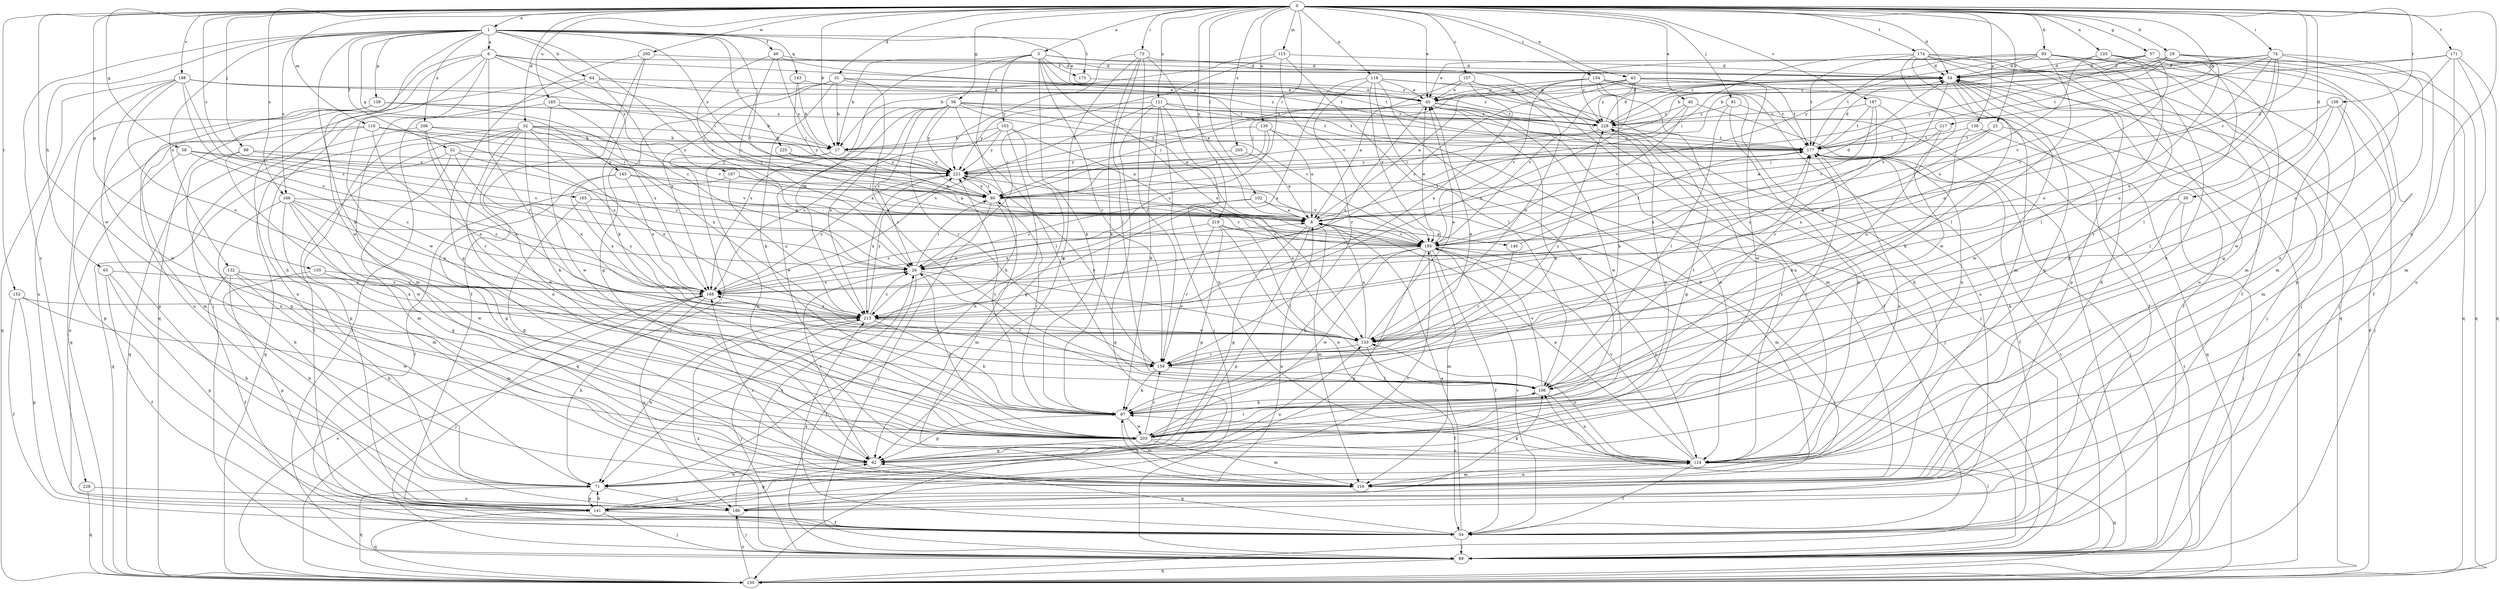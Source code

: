 strict digraph  {
0;
1;
3;
6;
8;
17;
23;
26;
29;
30;
31;
32;
34;
40;
43;
45;
46;
52;
54;
56;
57;
58;
62;
64;
65;
71;
73;
74;
80;
81;
88;
89;
93;
97;
102;
103;
106;
110;
115;
116;
118;
120;
121;
124;
130;
132;
133;
135;
136;
139;
140;
141;
143;
145;
150;
152;
154;
156;
157;
159;
165;
166;
167;
168;
171;
174;
175;
177;
185;
186;
187;
188;
195;
200;
203;
205;
206;
213;
217;
219;
221;
225;
228;
229;
0 -> 1  [label=a];
0 -> 3  [label=a];
0 -> 17  [label=b];
0 -> 23  [label=c];
0 -> 29  [label=d];
0 -> 30  [label=d];
0 -> 31  [label=d];
0 -> 32  [label=d];
0 -> 34  [label=d];
0 -> 40  [label=e];
0 -> 43  [label=e];
0 -> 45  [label=e];
0 -> 56  [label=g];
0 -> 57  [label=g];
0 -> 58  [label=g];
0 -> 73  [label=i];
0 -> 74  [label=i];
0 -> 80  [label=i];
0 -> 81  [label=j];
0 -> 88  [label=j];
0 -> 93  [label=k];
0 -> 102  [label=l];
0 -> 110  [label=m];
0 -> 115  [label=m];
0 -> 118  [label=n];
0 -> 120  [label=n];
0 -> 121  [label=n];
0 -> 124  [label=n];
0 -> 130  [label=o];
0 -> 135  [label=p];
0 -> 136  [label=p];
0 -> 152  [label=r];
0 -> 154  [label=r];
0 -> 156  [label=r];
0 -> 157  [label=r];
0 -> 165  [label=s];
0 -> 166  [label=s];
0 -> 171  [label=t];
0 -> 174  [label=t];
0 -> 185  [label=u];
0 -> 187  [label=v];
0 -> 188  [label=v];
0 -> 195  [label=v];
0 -> 200  [label=w];
0 -> 203  [label=w];
0 -> 205  [label=x];
0 -> 217  [label=y];
0 -> 219  [label=y];
1 -> 6  [label=a];
1 -> 26  [label=c];
1 -> 45  [label=e];
1 -> 46  [label=f];
1 -> 52  [label=f];
1 -> 64  [label=h];
1 -> 65  [label=h];
1 -> 97  [label=k];
1 -> 132  [label=o];
1 -> 139  [label=p];
1 -> 143  [label=q];
1 -> 145  [label=q];
1 -> 166  [label=s];
1 -> 175  [label=t];
1 -> 195  [label=v];
1 -> 203  [label=w];
1 -> 206  [label=x];
1 -> 221  [label=y];
1 -> 225  [label=z];
1 -> 228  [label=z];
3 -> 17  [label=b];
3 -> 34  [label=d];
3 -> 71  [label=h];
3 -> 97  [label=k];
3 -> 103  [label=l];
3 -> 133  [label=o];
3 -> 159  [label=r];
3 -> 175  [label=t];
3 -> 177  [label=t];
3 -> 213  [label=x];
3 -> 229  [label=z];
6 -> 34  [label=d];
6 -> 71  [label=h];
6 -> 80  [label=i];
6 -> 89  [label=j];
6 -> 150  [label=q];
6 -> 159  [label=r];
6 -> 167  [label=s];
6 -> 203  [label=w];
6 -> 229  [label=z];
8 -> 34  [label=d];
8 -> 62  [label=g];
8 -> 116  [label=m];
8 -> 140  [label=p];
8 -> 141  [label=p];
8 -> 177  [label=t];
8 -> 195  [label=v];
17 -> 124  [label=n];
17 -> 150  [label=q];
17 -> 221  [label=y];
23 -> 8  [label=a];
23 -> 150  [label=q];
23 -> 177  [label=t];
23 -> 213  [label=x];
26 -> 80  [label=i];
26 -> 89  [label=j];
26 -> 106  [label=l];
26 -> 133  [label=o];
26 -> 168  [label=s];
29 -> 17  [label=b];
29 -> 34  [label=d];
29 -> 54  [label=f];
29 -> 133  [label=o];
29 -> 150  [label=q];
29 -> 177  [label=t];
29 -> 229  [label=z];
30 -> 8  [label=a];
30 -> 89  [label=j];
30 -> 97  [label=k];
31 -> 17  [label=b];
31 -> 45  [label=e];
31 -> 62  [label=g];
31 -> 97  [label=k];
31 -> 159  [label=r];
31 -> 168  [label=s];
31 -> 177  [label=t];
31 -> 229  [label=z];
32 -> 17  [label=b];
32 -> 54  [label=f];
32 -> 80  [label=i];
32 -> 97  [label=k];
32 -> 124  [label=n];
32 -> 133  [label=o];
32 -> 141  [label=p];
32 -> 150  [label=q];
32 -> 203  [label=w];
32 -> 213  [label=x];
32 -> 221  [label=y];
34 -> 45  [label=e];
34 -> 54  [label=f];
34 -> 89  [label=j];
34 -> 97  [label=k];
34 -> 124  [label=n];
34 -> 195  [label=v];
34 -> 203  [label=w];
34 -> 229  [label=z];
40 -> 124  [label=n];
40 -> 195  [label=v];
40 -> 221  [label=y];
40 -> 229  [label=z];
43 -> 8  [label=a];
43 -> 26  [label=c];
43 -> 45  [label=e];
43 -> 54  [label=f];
43 -> 177  [label=t];
43 -> 195  [label=v];
43 -> 203  [label=w];
43 -> 213  [label=x];
45 -> 34  [label=d];
45 -> 80  [label=i];
45 -> 97  [label=k];
45 -> 124  [label=n];
45 -> 177  [label=t];
45 -> 203  [label=w];
45 -> 213  [label=x];
45 -> 221  [label=y];
45 -> 229  [label=z];
46 -> 26  [label=c];
46 -> 34  [label=d];
46 -> 177  [label=t];
46 -> 195  [label=v];
46 -> 221  [label=y];
52 -> 116  [label=m];
52 -> 150  [label=q];
52 -> 195  [label=v];
52 -> 213  [label=x];
52 -> 221  [label=y];
54 -> 8  [label=a];
54 -> 62  [label=g];
54 -> 89  [label=j];
54 -> 195  [label=v];
54 -> 213  [label=x];
56 -> 8  [label=a];
56 -> 26  [label=c];
56 -> 106  [label=l];
56 -> 159  [label=r];
56 -> 168  [label=s];
56 -> 177  [label=t];
56 -> 195  [label=v];
56 -> 203  [label=w];
56 -> 213  [label=x];
56 -> 221  [label=y];
56 -> 229  [label=z];
57 -> 34  [label=d];
57 -> 45  [label=e];
57 -> 89  [label=j];
57 -> 106  [label=l];
57 -> 116  [label=m];
57 -> 133  [label=o];
57 -> 150  [label=q];
57 -> 221  [label=y];
58 -> 168  [label=s];
58 -> 186  [label=u];
58 -> 195  [label=v];
58 -> 221  [label=y];
62 -> 26  [label=c];
62 -> 71  [label=h];
64 -> 26  [label=c];
64 -> 45  [label=e];
64 -> 116  [label=m];
64 -> 186  [label=u];
64 -> 229  [label=z];
65 -> 54  [label=f];
65 -> 71  [label=h];
65 -> 141  [label=p];
65 -> 168  [label=s];
71 -> 133  [label=o];
71 -> 141  [label=p];
71 -> 150  [label=q];
71 -> 186  [label=u];
73 -> 8  [label=a];
73 -> 34  [label=d];
73 -> 62  [label=g];
73 -> 97  [label=k];
73 -> 106  [label=l];
73 -> 159  [label=r];
73 -> 221  [label=y];
74 -> 26  [label=c];
74 -> 34  [label=d];
74 -> 124  [label=n];
74 -> 133  [label=o];
74 -> 195  [label=v];
74 -> 203  [label=w];
74 -> 213  [label=x];
74 -> 229  [label=z];
80 -> 8  [label=a];
80 -> 89  [label=j];
80 -> 116  [label=m];
80 -> 221  [label=y];
81 -> 89  [label=j];
81 -> 106  [label=l];
81 -> 124  [label=n];
81 -> 229  [label=z];
88 -> 26  [label=c];
88 -> 62  [label=g];
88 -> 203  [label=w];
88 -> 221  [label=y];
89 -> 150  [label=q];
89 -> 177  [label=t];
89 -> 213  [label=x];
93 -> 34  [label=d];
93 -> 62  [label=g];
93 -> 89  [label=j];
93 -> 106  [label=l];
93 -> 124  [label=n];
93 -> 141  [label=p];
93 -> 177  [label=t];
93 -> 221  [label=y];
93 -> 229  [label=z];
97 -> 62  [label=g];
97 -> 80  [label=i];
97 -> 116  [label=m];
97 -> 203  [label=w];
97 -> 221  [label=y];
102 -> 8  [label=a];
102 -> 26  [label=c];
102 -> 116  [label=m];
102 -> 213  [label=x];
103 -> 8  [label=a];
103 -> 17  [label=b];
103 -> 62  [label=g];
103 -> 71  [label=h];
103 -> 168  [label=s];
103 -> 221  [label=y];
106 -> 97  [label=k];
106 -> 124  [label=n];
106 -> 177  [label=t];
106 -> 195  [label=v];
110 -> 17  [label=b];
110 -> 80  [label=i];
110 -> 116  [label=m];
110 -> 133  [label=o];
110 -> 141  [label=p];
110 -> 168  [label=s];
115 -> 17  [label=b];
115 -> 26  [label=c];
115 -> 34  [label=d];
115 -> 106  [label=l];
115 -> 195  [label=v];
116 -> 34  [label=d];
116 -> 97  [label=k];
116 -> 124  [label=n];
116 -> 168  [label=s];
118 -> 45  [label=e];
118 -> 54  [label=f];
118 -> 71  [label=h];
118 -> 89  [label=j];
118 -> 159  [label=r];
118 -> 195  [label=v];
118 -> 203  [label=w];
118 -> 213  [label=x];
120 -> 34  [label=d];
120 -> 62  [label=g];
120 -> 106  [label=l];
120 -> 116  [label=m];
120 -> 168  [label=s];
121 -> 89  [label=j];
121 -> 97  [label=k];
121 -> 124  [label=n];
121 -> 150  [label=q];
121 -> 168  [label=s];
121 -> 177  [label=t];
121 -> 221  [label=y];
121 -> 229  [label=z];
124 -> 8  [label=a];
124 -> 54  [label=f];
124 -> 97  [label=k];
124 -> 116  [label=m];
124 -> 133  [label=o];
124 -> 150  [label=q];
124 -> 195  [label=v];
124 -> 229  [label=z];
130 -> 8  [label=a];
130 -> 17  [label=b];
130 -> 26  [label=c];
130 -> 80  [label=i];
130 -> 89  [label=j];
132 -> 54  [label=f];
132 -> 71  [label=h];
132 -> 116  [label=m];
132 -> 141  [label=p];
132 -> 168  [label=s];
132 -> 213  [label=x];
133 -> 8  [label=a];
133 -> 45  [label=e];
133 -> 54  [label=f];
133 -> 159  [label=r];
135 -> 71  [label=h];
135 -> 106  [label=l];
135 -> 168  [label=s];
136 -> 97  [label=k];
136 -> 150  [label=q];
136 -> 177  [label=t];
139 -> 17  [label=b];
139 -> 141  [label=p];
139 -> 150  [label=q];
139 -> 186  [label=u];
139 -> 195  [label=v];
139 -> 229  [label=z];
140 -> 159  [label=r];
140 -> 177  [label=t];
141 -> 54  [label=f];
141 -> 62  [label=g];
141 -> 71  [label=h];
141 -> 89  [label=j];
141 -> 150  [label=q];
141 -> 195  [label=v];
143 -> 17  [label=b];
143 -> 45  [label=e];
143 -> 80  [label=i];
145 -> 8  [label=a];
145 -> 62  [label=g];
145 -> 80  [label=i];
145 -> 168  [label=s];
145 -> 213  [label=x];
150 -> 34  [label=d];
150 -> 106  [label=l];
150 -> 168  [label=s];
150 -> 177  [label=t];
150 -> 186  [label=u];
152 -> 54  [label=f];
152 -> 141  [label=p];
152 -> 203  [label=w];
152 -> 213  [label=x];
154 -> 45  [label=e];
154 -> 71  [label=h];
154 -> 80  [label=i];
154 -> 97  [label=k];
154 -> 124  [label=n];
154 -> 177  [label=t];
154 -> 186  [label=u];
154 -> 195  [label=v];
156 -> 89  [label=j];
156 -> 106  [label=l];
156 -> 116  [label=m];
156 -> 159  [label=r];
156 -> 229  [label=z];
157 -> 8  [label=a];
157 -> 45  [label=e];
157 -> 116  [label=m];
157 -> 133  [label=o];
157 -> 213  [label=x];
159 -> 45  [label=e];
159 -> 97  [label=k];
159 -> 106  [label=l];
159 -> 168  [label=s];
159 -> 221  [label=y];
159 -> 229  [label=z];
165 -> 8  [label=a];
165 -> 62  [label=g];
165 -> 168  [label=s];
165 -> 195  [label=v];
166 -> 8  [label=a];
166 -> 26  [label=c];
166 -> 62  [label=g];
166 -> 71  [label=h];
166 -> 116  [label=m];
166 -> 203  [label=w];
166 -> 213  [label=x];
167 -> 8  [label=a];
167 -> 54  [label=f];
167 -> 80  [label=i];
167 -> 213  [label=x];
168 -> 8  [label=a];
168 -> 71  [label=h];
168 -> 89  [label=j];
168 -> 177  [label=t];
168 -> 186  [label=u];
168 -> 213  [label=x];
168 -> 221  [label=y];
171 -> 17  [label=b];
171 -> 34  [label=d];
171 -> 116  [label=m];
171 -> 133  [label=o];
171 -> 150  [label=q];
171 -> 186  [label=u];
174 -> 34  [label=d];
174 -> 54  [label=f];
174 -> 80  [label=i];
174 -> 116  [label=m];
174 -> 141  [label=p];
174 -> 150  [label=q];
174 -> 177  [label=t];
174 -> 186  [label=u];
174 -> 203  [label=w];
175 -> 45  [label=e];
177 -> 34  [label=d];
177 -> 54  [label=f];
177 -> 89  [label=j];
177 -> 124  [label=n];
177 -> 221  [label=y];
185 -> 89  [label=j];
185 -> 168  [label=s];
185 -> 203  [label=w];
185 -> 229  [label=z];
186 -> 8  [label=a];
186 -> 26  [label=c];
186 -> 89  [label=j];
186 -> 106  [label=l];
187 -> 133  [label=o];
187 -> 159  [label=r];
187 -> 177  [label=t];
187 -> 195  [label=v];
187 -> 229  [label=z];
188 -> 26  [label=c];
188 -> 45  [label=e];
188 -> 80  [label=i];
188 -> 133  [label=o];
188 -> 150  [label=q];
188 -> 168  [label=s];
188 -> 186  [label=u];
188 -> 203  [label=w];
195 -> 26  [label=c];
195 -> 45  [label=e];
195 -> 54  [label=f];
195 -> 89  [label=j];
195 -> 97  [label=k];
195 -> 116  [label=m];
195 -> 124  [label=n];
195 -> 141  [label=p];
195 -> 203  [label=w];
200 -> 34  [label=d];
200 -> 54  [label=f];
200 -> 62  [label=g];
200 -> 97  [label=k];
203 -> 26  [label=c];
203 -> 62  [label=g];
203 -> 106  [label=l];
203 -> 116  [label=m];
203 -> 124  [label=n];
203 -> 159  [label=r];
203 -> 177  [label=t];
203 -> 229  [label=z];
205 -> 8  [label=a];
205 -> 221  [label=y];
206 -> 17  [label=b];
206 -> 133  [label=o];
206 -> 150  [label=q];
206 -> 159  [label=r];
206 -> 221  [label=y];
213 -> 26  [label=c];
213 -> 71  [label=h];
213 -> 89  [label=j];
213 -> 97  [label=k];
213 -> 133  [label=o];
213 -> 221  [label=y];
217 -> 80  [label=i];
217 -> 133  [label=o];
217 -> 177  [label=t];
219 -> 62  [label=g];
219 -> 106  [label=l];
219 -> 124  [label=n];
219 -> 159  [label=r];
219 -> 168  [label=s];
219 -> 195  [label=v];
221 -> 80  [label=i];
221 -> 133  [label=o];
221 -> 195  [label=v];
221 -> 213  [label=x];
225 -> 8  [label=a];
225 -> 221  [label=y];
228 -> 150  [label=q];
228 -> 186  [label=u];
229 -> 34  [label=d];
229 -> 62  [label=g];
229 -> 80  [label=i];
229 -> 177  [label=t];
}
